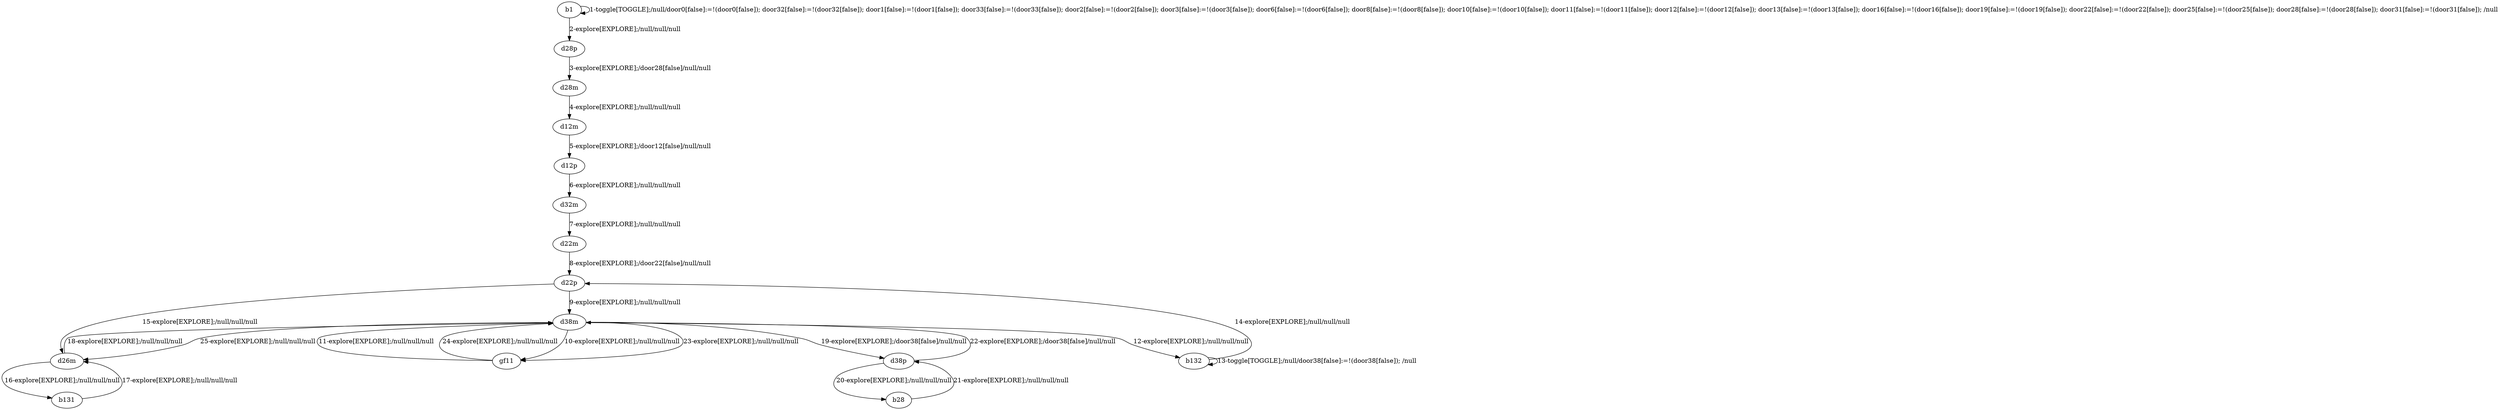 # Total number of goals covered by this test: 4
# d38p --> d38m
# b28 --> d38p
# d38m --> d38p
# d38p --> b28

digraph g {
"b1" -> "b1" [label = "1-toggle[TOGGLE];/null/door0[false]:=!(door0[false]); door32[false]:=!(door32[false]); door1[false]:=!(door1[false]); door33[false]:=!(door33[false]); door2[false]:=!(door2[false]); door3[false]:=!(door3[false]); door6[false]:=!(door6[false]); door8[false]:=!(door8[false]); door10[false]:=!(door10[false]); door11[false]:=!(door11[false]); door12[false]:=!(door12[false]); door13[false]:=!(door13[false]); door16[false]:=!(door16[false]); door19[false]:=!(door19[false]); door22[false]:=!(door22[false]); door25[false]:=!(door25[false]); door28[false]:=!(door28[false]); door31[false]:=!(door31[false]); /null"];
"b1" -> "d28p" [label = "2-explore[EXPLORE];/null/null/null"];
"d28p" -> "d28m" [label = "3-explore[EXPLORE];/door28[false]/null/null"];
"d28m" -> "d12m" [label = "4-explore[EXPLORE];/null/null/null"];
"d12m" -> "d12p" [label = "5-explore[EXPLORE];/door12[false]/null/null"];
"d12p" -> "d32m" [label = "6-explore[EXPLORE];/null/null/null"];
"d32m" -> "d22m" [label = "7-explore[EXPLORE];/null/null/null"];
"d22m" -> "d22p" [label = "8-explore[EXPLORE];/door22[false]/null/null"];
"d22p" -> "d38m" [label = "9-explore[EXPLORE];/null/null/null"];
"d38m" -> "gf11" [label = "10-explore[EXPLORE];/null/null/null"];
"gf11" -> "d38m" [label = "11-explore[EXPLORE];/null/null/null"];
"d38m" -> "b132" [label = "12-explore[EXPLORE];/null/null/null"];
"b132" -> "b132" [label = "13-toggle[TOGGLE];/null/door38[false]:=!(door38[false]); /null"];
"b132" -> "d22p" [label = "14-explore[EXPLORE];/null/null/null"];
"d22p" -> "d26m" [label = "15-explore[EXPLORE];/null/null/null"];
"d26m" -> "b131" [label = "16-explore[EXPLORE];/null/null/null"];
"b131" -> "d26m" [label = "17-explore[EXPLORE];/null/null/null"];
"d26m" -> "d38m" [label = "18-explore[EXPLORE];/null/null/null"];
"d38m" -> "d38p" [label = "19-explore[EXPLORE];/door38[false]/null/null"];
"d38p" -> "b28" [label = "20-explore[EXPLORE];/null/null/null"];
"b28" -> "d38p" [label = "21-explore[EXPLORE];/null/null/null"];
"d38p" -> "d38m" [label = "22-explore[EXPLORE];/door38[false]/null/null"];
"d38m" -> "gf11" [label = "23-explore[EXPLORE];/null/null/null"];
"gf11" -> "d38m" [label = "24-explore[EXPLORE];/null/null/null"];
"d38m" -> "d26m" [label = "25-explore[EXPLORE];/null/null/null"];
}